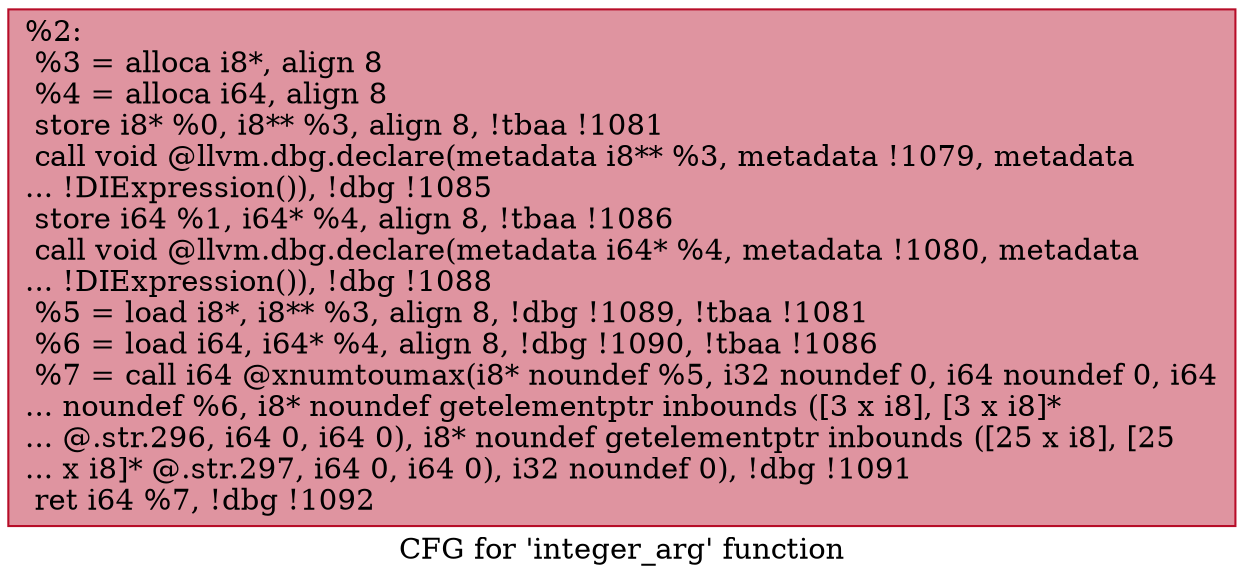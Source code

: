 digraph "CFG for 'integer_arg' function" {
	label="CFG for 'integer_arg' function";

	Node0x16e8120 [shape=record,color="#b70d28ff", style=filled, fillcolor="#b70d2870",label="{%2:\l  %3 = alloca i8*, align 8\l  %4 = alloca i64, align 8\l  store i8* %0, i8** %3, align 8, !tbaa !1081\l  call void @llvm.dbg.declare(metadata i8** %3, metadata !1079, metadata\l... !DIExpression()), !dbg !1085\l  store i64 %1, i64* %4, align 8, !tbaa !1086\l  call void @llvm.dbg.declare(metadata i64* %4, metadata !1080, metadata\l... !DIExpression()), !dbg !1088\l  %5 = load i8*, i8** %3, align 8, !dbg !1089, !tbaa !1081\l  %6 = load i64, i64* %4, align 8, !dbg !1090, !tbaa !1086\l  %7 = call i64 @xnumtoumax(i8* noundef %5, i32 noundef 0, i64 noundef 0, i64\l... noundef %6, i8* noundef getelementptr inbounds ([3 x i8], [3 x i8]*\l... @.str.296, i64 0, i64 0), i8* noundef getelementptr inbounds ([25 x i8], [25\l... x i8]* @.str.297, i64 0, i64 0), i32 noundef 0), !dbg !1091\l  ret i64 %7, !dbg !1092\l}"];
}
